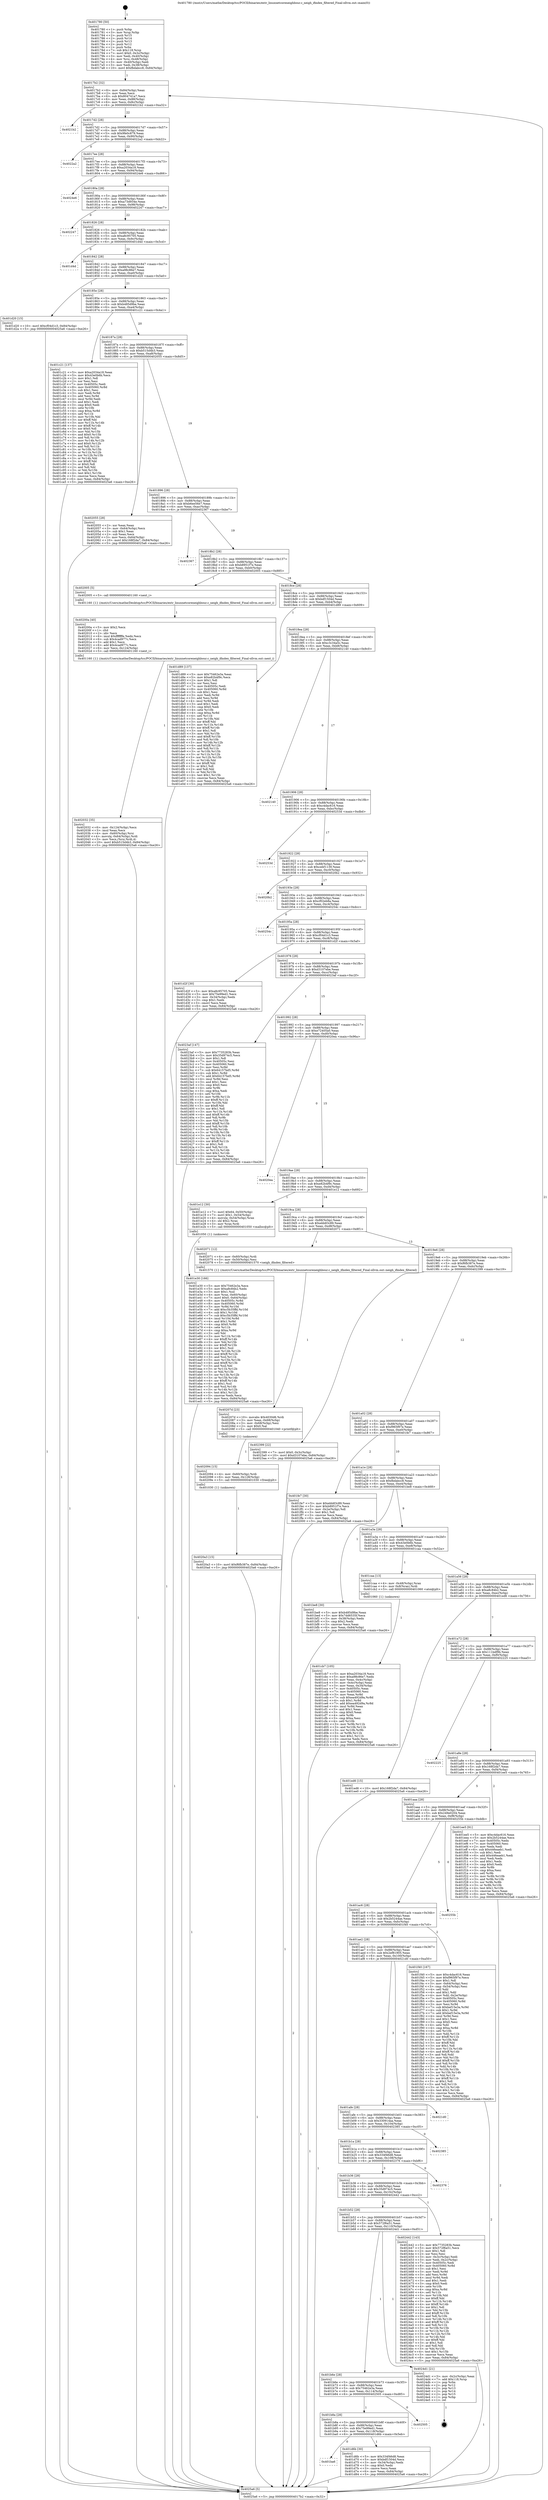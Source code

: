 digraph "0x401780" {
  label = "0x401780 (/mnt/c/Users/mathe/Desktop/tcc/POCII/binaries/extr_linuxnetcoreneighbour.c_neigh_ifindex_filtered_Final-ollvm.out::main(0))"
  labelloc = "t"
  node[shape=record]

  Entry [label="",width=0.3,height=0.3,shape=circle,fillcolor=black,style=filled]
  "0x4017b2" [label="{
     0x4017b2 [32]\l
     | [instrs]\l
     &nbsp;&nbsp;0x4017b2 \<+6\>: mov -0x84(%rbp),%eax\l
     &nbsp;&nbsp;0x4017b8 \<+2\>: mov %eax,%ecx\l
     &nbsp;&nbsp;0x4017ba \<+6\>: sub $0x804741a7,%ecx\l
     &nbsp;&nbsp;0x4017c0 \<+6\>: mov %eax,-0x88(%rbp)\l
     &nbsp;&nbsp;0x4017c6 \<+6\>: mov %ecx,-0x8c(%rbp)\l
     &nbsp;&nbsp;0x4017cc \<+6\>: je 00000000004021b2 \<main+0xa32\>\l
  }"]
  "0x4021b2" [label="{
     0x4021b2\l
  }", style=dashed]
  "0x4017d2" [label="{
     0x4017d2 [28]\l
     | [instrs]\l
     &nbsp;&nbsp;0x4017d2 \<+5\>: jmp 00000000004017d7 \<main+0x57\>\l
     &nbsp;&nbsp;0x4017d7 \<+6\>: mov -0x88(%rbp),%eax\l
     &nbsp;&nbsp;0x4017dd \<+5\>: sub $0x9fe0c879,%eax\l
     &nbsp;&nbsp;0x4017e2 \<+6\>: mov %eax,-0x90(%rbp)\l
     &nbsp;&nbsp;0x4017e8 \<+6\>: je 00000000004022a2 \<main+0xb22\>\l
  }"]
  Exit [label="",width=0.3,height=0.3,shape=circle,fillcolor=black,style=filled,peripheries=2]
  "0x4022a2" [label="{
     0x4022a2\l
  }", style=dashed]
  "0x4017ee" [label="{
     0x4017ee [28]\l
     | [instrs]\l
     &nbsp;&nbsp;0x4017ee \<+5\>: jmp 00000000004017f3 \<main+0x73\>\l
     &nbsp;&nbsp;0x4017f3 \<+6\>: mov -0x88(%rbp),%eax\l
     &nbsp;&nbsp;0x4017f9 \<+5\>: sub $0xa2034a18,%eax\l
     &nbsp;&nbsp;0x4017fe \<+6\>: mov %eax,-0x94(%rbp)\l
     &nbsp;&nbsp;0x401804 \<+6\>: je 00000000004024e6 \<main+0xd66\>\l
  }"]
  "0x4020a3" [label="{
     0x4020a3 [15]\l
     | [instrs]\l
     &nbsp;&nbsp;0x4020a3 \<+10\>: movl $0xf6fb387e,-0x84(%rbp)\l
     &nbsp;&nbsp;0x4020ad \<+5\>: jmp 00000000004025a6 \<main+0xe26\>\l
  }"]
  "0x4024e6" [label="{
     0x4024e6\l
  }", style=dashed]
  "0x40180a" [label="{
     0x40180a [28]\l
     | [instrs]\l
     &nbsp;&nbsp;0x40180a \<+5\>: jmp 000000000040180f \<main+0x8f\>\l
     &nbsp;&nbsp;0x40180f \<+6\>: mov -0x88(%rbp),%eax\l
     &nbsp;&nbsp;0x401815 \<+5\>: sub $0xa73d934e,%eax\l
     &nbsp;&nbsp;0x40181a \<+6\>: mov %eax,-0x98(%rbp)\l
     &nbsp;&nbsp;0x401820 \<+6\>: je 0000000000402247 \<main+0xac7\>\l
  }"]
  "0x402094" [label="{
     0x402094 [15]\l
     | [instrs]\l
     &nbsp;&nbsp;0x402094 \<+4\>: mov -0x60(%rbp),%rdi\l
     &nbsp;&nbsp;0x402098 \<+6\>: mov %eax,-0x128(%rbp)\l
     &nbsp;&nbsp;0x40209e \<+5\>: call 0000000000401030 \<free@plt\>\l
     | [calls]\l
     &nbsp;&nbsp;0x401030 \{1\} (unknown)\l
  }"]
  "0x402247" [label="{
     0x402247\l
  }", style=dashed]
  "0x401826" [label="{
     0x401826 [28]\l
     | [instrs]\l
     &nbsp;&nbsp;0x401826 \<+5\>: jmp 000000000040182b \<main+0xab\>\l
     &nbsp;&nbsp;0x40182b \<+6\>: mov -0x88(%rbp),%eax\l
     &nbsp;&nbsp;0x401831 \<+5\>: sub $0xa8c95705,%eax\l
     &nbsp;&nbsp;0x401836 \<+6\>: mov %eax,-0x9c(%rbp)\l
     &nbsp;&nbsp;0x40183c \<+6\>: je 0000000000401d4d \<main+0x5cd\>\l
  }"]
  "0x40207d" [label="{
     0x40207d [23]\l
     | [instrs]\l
     &nbsp;&nbsp;0x40207d \<+10\>: movabs $0x4030d6,%rdi\l
     &nbsp;&nbsp;0x402087 \<+3\>: mov %eax,-0x68(%rbp)\l
     &nbsp;&nbsp;0x40208a \<+3\>: mov -0x68(%rbp),%esi\l
     &nbsp;&nbsp;0x40208d \<+2\>: mov $0x0,%al\l
     &nbsp;&nbsp;0x40208f \<+5\>: call 0000000000401040 \<printf@plt\>\l
     | [calls]\l
     &nbsp;&nbsp;0x401040 \{1\} (unknown)\l
  }"]
  "0x401d4d" [label="{
     0x401d4d\l
  }", style=dashed]
  "0x401842" [label="{
     0x401842 [28]\l
     | [instrs]\l
     &nbsp;&nbsp;0x401842 \<+5\>: jmp 0000000000401847 \<main+0xc7\>\l
     &nbsp;&nbsp;0x401847 \<+6\>: mov -0x88(%rbp),%eax\l
     &nbsp;&nbsp;0x40184d \<+5\>: sub $0xa98c86e7,%eax\l
     &nbsp;&nbsp;0x401852 \<+6\>: mov %eax,-0xa0(%rbp)\l
     &nbsp;&nbsp;0x401858 \<+6\>: je 0000000000401d20 \<main+0x5a0\>\l
  }"]
  "0x402032" [label="{
     0x402032 [35]\l
     | [instrs]\l
     &nbsp;&nbsp;0x402032 \<+6\>: mov -0x124(%rbp),%ecx\l
     &nbsp;&nbsp;0x402038 \<+3\>: imul %eax,%ecx\l
     &nbsp;&nbsp;0x40203b \<+4\>: mov -0x60(%rbp),%rsi\l
     &nbsp;&nbsp;0x40203f \<+4\>: movslq -0x64(%rbp),%rdi\l
     &nbsp;&nbsp;0x402043 \<+3\>: mov %ecx,(%rsi,%rdi,4)\l
     &nbsp;&nbsp;0x402046 \<+10\>: movl $0xb515d4b3,-0x84(%rbp)\l
     &nbsp;&nbsp;0x402050 \<+5\>: jmp 00000000004025a6 \<main+0xe26\>\l
  }"]
  "0x401d20" [label="{
     0x401d20 [15]\l
     | [instrs]\l
     &nbsp;&nbsp;0x401d20 \<+10\>: movl $0xcf04d1c3,-0x84(%rbp)\l
     &nbsp;&nbsp;0x401d2a \<+5\>: jmp 00000000004025a6 \<main+0xe26\>\l
  }"]
  "0x40185e" [label="{
     0x40185e [28]\l
     | [instrs]\l
     &nbsp;&nbsp;0x40185e \<+5\>: jmp 0000000000401863 \<main+0xe3\>\l
     &nbsp;&nbsp;0x401863 \<+6\>: mov -0x88(%rbp),%eax\l
     &nbsp;&nbsp;0x401869 \<+5\>: sub $0xb485d9be,%eax\l
     &nbsp;&nbsp;0x40186e \<+6\>: mov %eax,-0xa4(%rbp)\l
     &nbsp;&nbsp;0x401874 \<+6\>: je 0000000000401c21 \<main+0x4a1\>\l
  }"]
  "0x40200a" [label="{
     0x40200a [40]\l
     | [instrs]\l
     &nbsp;&nbsp;0x40200a \<+5\>: mov $0x2,%ecx\l
     &nbsp;&nbsp;0x40200f \<+1\>: cltd\l
     &nbsp;&nbsp;0x402010 \<+2\>: idiv %ecx\l
     &nbsp;&nbsp;0x402012 \<+6\>: imul $0xfffffffe,%edx,%ecx\l
     &nbsp;&nbsp;0x402018 \<+6\>: sub $0x4cad977c,%ecx\l
     &nbsp;&nbsp;0x40201e \<+3\>: add $0x1,%ecx\l
     &nbsp;&nbsp;0x402021 \<+6\>: add $0x4cad977c,%ecx\l
     &nbsp;&nbsp;0x402027 \<+6\>: mov %ecx,-0x124(%rbp)\l
     &nbsp;&nbsp;0x40202d \<+5\>: call 0000000000401160 \<next_i\>\l
     | [calls]\l
     &nbsp;&nbsp;0x401160 \{1\} (/mnt/c/Users/mathe/Desktop/tcc/POCII/binaries/extr_linuxnetcoreneighbour.c_neigh_ifindex_filtered_Final-ollvm.out::next_i)\l
  }"]
  "0x401c21" [label="{
     0x401c21 [137]\l
     | [instrs]\l
     &nbsp;&nbsp;0x401c21 \<+5\>: mov $0xa2034a18,%eax\l
     &nbsp;&nbsp;0x401c26 \<+5\>: mov $0x43e0b6b,%ecx\l
     &nbsp;&nbsp;0x401c2b \<+2\>: mov $0x1,%dl\l
     &nbsp;&nbsp;0x401c2d \<+2\>: xor %esi,%esi\l
     &nbsp;&nbsp;0x401c2f \<+7\>: mov 0x40505c,%edi\l
     &nbsp;&nbsp;0x401c36 \<+8\>: mov 0x405060,%r8d\l
     &nbsp;&nbsp;0x401c3e \<+3\>: sub $0x1,%esi\l
     &nbsp;&nbsp;0x401c41 \<+3\>: mov %edi,%r9d\l
     &nbsp;&nbsp;0x401c44 \<+3\>: add %esi,%r9d\l
     &nbsp;&nbsp;0x401c47 \<+4\>: imul %r9d,%edi\l
     &nbsp;&nbsp;0x401c4b \<+3\>: and $0x1,%edi\l
     &nbsp;&nbsp;0x401c4e \<+3\>: cmp $0x0,%edi\l
     &nbsp;&nbsp;0x401c51 \<+4\>: sete %r10b\l
     &nbsp;&nbsp;0x401c55 \<+4\>: cmp $0xa,%r8d\l
     &nbsp;&nbsp;0x401c59 \<+4\>: setl %r11b\l
     &nbsp;&nbsp;0x401c5d \<+3\>: mov %r10b,%bl\l
     &nbsp;&nbsp;0x401c60 \<+3\>: xor $0xff,%bl\l
     &nbsp;&nbsp;0x401c63 \<+3\>: mov %r11b,%r14b\l
     &nbsp;&nbsp;0x401c66 \<+4\>: xor $0xff,%r14b\l
     &nbsp;&nbsp;0x401c6a \<+3\>: xor $0x0,%dl\l
     &nbsp;&nbsp;0x401c6d \<+3\>: mov %bl,%r15b\l
     &nbsp;&nbsp;0x401c70 \<+4\>: and $0x0,%r15b\l
     &nbsp;&nbsp;0x401c74 \<+3\>: and %dl,%r10b\l
     &nbsp;&nbsp;0x401c77 \<+3\>: mov %r14b,%r12b\l
     &nbsp;&nbsp;0x401c7a \<+4\>: and $0x0,%r12b\l
     &nbsp;&nbsp;0x401c7e \<+3\>: and %dl,%r11b\l
     &nbsp;&nbsp;0x401c81 \<+3\>: or %r10b,%r15b\l
     &nbsp;&nbsp;0x401c84 \<+3\>: or %r11b,%r12b\l
     &nbsp;&nbsp;0x401c87 \<+3\>: xor %r12b,%r15b\l
     &nbsp;&nbsp;0x401c8a \<+3\>: or %r14b,%bl\l
     &nbsp;&nbsp;0x401c8d \<+3\>: xor $0xff,%bl\l
     &nbsp;&nbsp;0x401c90 \<+3\>: or $0x0,%dl\l
     &nbsp;&nbsp;0x401c93 \<+2\>: and %dl,%bl\l
     &nbsp;&nbsp;0x401c95 \<+3\>: or %bl,%r15b\l
     &nbsp;&nbsp;0x401c98 \<+4\>: test $0x1,%r15b\l
     &nbsp;&nbsp;0x401c9c \<+3\>: cmovne %ecx,%eax\l
     &nbsp;&nbsp;0x401c9f \<+6\>: mov %eax,-0x84(%rbp)\l
     &nbsp;&nbsp;0x401ca5 \<+5\>: jmp 00000000004025a6 \<main+0xe26\>\l
  }"]
  "0x40187a" [label="{
     0x40187a [28]\l
     | [instrs]\l
     &nbsp;&nbsp;0x40187a \<+5\>: jmp 000000000040187f \<main+0xff\>\l
     &nbsp;&nbsp;0x40187f \<+6\>: mov -0x88(%rbp),%eax\l
     &nbsp;&nbsp;0x401885 \<+5\>: sub $0xb515d4b3,%eax\l
     &nbsp;&nbsp;0x40188a \<+6\>: mov %eax,-0xa8(%rbp)\l
     &nbsp;&nbsp;0x401890 \<+6\>: je 0000000000402055 \<main+0x8d5\>\l
  }"]
  "0x401e30" [label="{
     0x401e30 [166]\l
     | [instrs]\l
     &nbsp;&nbsp;0x401e30 \<+5\>: mov $0x75462e3a,%ecx\l
     &nbsp;&nbsp;0x401e35 \<+5\>: mov $0xa8c84b2,%edx\l
     &nbsp;&nbsp;0x401e3a \<+3\>: mov $0x1,%sil\l
     &nbsp;&nbsp;0x401e3d \<+4\>: mov %rax,-0x60(%rbp)\l
     &nbsp;&nbsp;0x401e41 \<+7\>: movl $0x0,-0x64(%rbp)\l
     &nbsp;&nbsp;0x401e48 \<+8\>: mov 0x40505c,%r8d\l
     &nbsp;&nbsp;0x401e50 \<+8\>: mov 0x405060,%r9d\l
     &nbsp;&nbsp;0x401e58 \<+3\>: mov %r8d,%r10d\l
     &nbsp;&nbsp;0x401e5b \<+7\>: add $0xc5b35ffd,%r10d\l
     &nbsp;&nbsp;0x401e62 \<+4\>: sub $0x1,%r10d\l
     &nbsp;&nbsp;0x401e66 \<+7\>: sub $0xc5b35ffd,%r10d\l
     &nbsp;&nbsp;0x401e6d \<+4\>: imul %r10d,%r8d\l
     &nbsp;&nbsp;0x401e71 \<+4\>: and $0x1,%r8d\l
     &nbsp;&nbsp;0x401e75 \<+4\>: cmp $0x0,%r8d\l
     &nbsp;&nbsp;0x401e79 \<+4\>: sete %r11b\l
     &nbsp;&nbsp;0x401e7d \<+4\>: cmp $0xa,%r9d\l
     &nbsp;&nbsp;0x401e81 \<+3\>: setl %bl\l
     &nbsp;&nbsp;0x401e84 \<+3\>: mov %r11b,%r14b\l
     &nbsp;&nbsp;0x401e87 \<+4\>: xor $0xff,%r14b\l
     &nbsp;&nbsp;0x401e8b \<+3\>: mov %bl,%r15b\l
     &nbsp;&nbsp;0x401e8e \<+4\>: xor $0xff,%r15b\l
     &nbsp;&nbsp;0x401e92 \<+4\>: xor $0x1,%sil\l
     &nbsp;&nbsp;0x401e96 \<+3\>: mov %r14b,%r12b\l
     &nbsp;&nbsp;0x401e99 \<+4\>: and $0xff,%r12b\l
     &nbsp;&nbsp;0x401e9d \<+3\>: and %sil,%r11b\l
     &nbsp;&nbsp;0x401ea0 \<+3\>: mov %r15b,%r13b\l
     &nbsp;&nbsp;0x401ea3 \<+4\>: and $0xff,%r13b\l
     &nbsp;&nbsp;0x401ea7 \<+3\>: and %sil,%bl\l
     &nbsp;&nbsp;0x401eaa \<+3\>: or %r11b,%r12b\l
     &nbsp;&nbsp;0x401ead \<+3\>: or %bl,%r13b\l
     &nbsp;&nbsp;0x401eb0 \<+3\>: xor %r13b,%r12b\l
     &nbsp;&nbsp;0x401eb3 \<+3\>: or %r15b,%r14b\l
     &nbsp;&nbsp;0x401eb6 \<+4\>: xor $0xff,%r14b\l
     &nbsp;&nbsp;0x401eba \<+4\>: or $0x1,%sil\l
     &nbsp;&nbsp;0x401ebe \<+3\>: and %sil,%r14b\l
     &nbsp;&nbsp;0x401ec1 \<+3\>: or %r14b,%r12b\l
     &nbsp;&nbsp;0x401ec4 \<+4\>: test $0x1,%r12b\l
     &nbsp;&nbsp;0x401ec8 \<+3\>: cmovne %edx,%ecx\l
     &nbsp;&nbsp;0x401ecb \<+6\>: mov %ecx,-0x84(%rbp)\l
     &nbsp;&nbsp;0x401ed1 \<+5\>: jmp 00000000004025a6 \<main+0xe26\>\l
  }"]
  "0x402055" [label="{
     0x402055 [28]\l
     | [instrs]\l
     &nbsp;&nbsp;0x402055 \<+2\>: xor %eax,%eax\l
     &nbsp;&nbsp;0x402057 \<+3\>: mov -0x64(%rbp),%ecx\l
     &nbsp;&nbsp;0x40205a \<+3\>: sub $0x1,%eax\l
     &nbsp;&nbsp;0x40205d \<+2\>: sub %eax,%ecx\l
     &nbsp;&nbsp;0x40205f \<+3\>: mov %ecx,-0x64(%rbp)\l
     &nbsp;&nbsp;0x402062 \<+10\>: movl $0x168f2da7,-0x84(%rbp)\l
     &nbsp;&nbsp;0x40206c \<+5\>: jmp 00000000004025a6 \<main+0xe26\>\l
  }"]
  "0x401896" [label="{
     0x401896 [28]\l
     | [instrs]\l
     &nbsp;&nbsp;0x401896 \<+5\>: jmp 000000000040189b \<main+0x11b\>\l
     &nbsp;&nbsp;0x40189b \<+6\>: mov -0x88(%rbp),%eax\l
     &nbsp;&nbsp;0x4018a1 \<+5\>: sub $0xb6ee56e7,%eax\l
     &nbsp;&nbsp;0x4018a6 \<+6\>: mov %eax,-0xac(%rbp)\l
     &nbsp;&nbsp;0x4018ac \<+6\>: je 0000000000402367 \<main+0xbe7\>\l
  }"]
  "0x401ba6" [label="{
     0x401ba6\l
  }", style=dashed]
  "0x402367" [label="{
     0x402367\l
  }", style=dashed]
  "0x4018b2" [label="{
     0x4018b2 [28]\l
     | [instrs]\l
     &nbsp;&nbsp;0x4018b2 \<+5\>: jmp 00000000004018b7 \<main+0x137\>\l
     &nbsp;&nbsp;0x4018b7 \<+6\>: mov -0x88(%rbp),%eax\l
     &nbsp;&nbsp;0x4018bd \<+5\>: sub $0xb8951f7e,%eax\l
     &nbsp;&nbsp;0x4018c2 \<+6\>: mov %eax,-0xb0(%rbp)\l
     &nbsp;&nbsp;0x4018c8 \<+6\>: je 0000000000402005 \<main+0x885\>\l
  }"]
  "0x401d6b" [label="{
     0x401d6b [30]\l
     | [instrs]\l
     &nbsp;&nbsp;0x401d6b \<+5\>: mov $0x334f46d8,%eax\l
     &nbsp;&nbsp;0x401d70 \<+5\>: mov $0xbdf1504d,%ecx\l
     &nbsp;&nbsp;0x401d75 \<+3\>: mov -0x34(%rbp),%edx\l
     &nbsp;&nbsp;0x401d78 \<+3\>: cmp $0x0,%edx\l
     &nbsp;&nbsp;0x401d7b \<+3\>: cmove %ecx,%eax\l
     &nbsp;&nbsp;0x401d7e \<+6\>: mov %eax,-0x84(%rbp)\l
     &nbsp;&nbsp;0x401d84 \<+5\>: jmp 00000000004025a6 \<main+0xe26\>\l
  }"]
  "0x402005" [label="{
     0x402005 [5]\l
     | [instrs]\l
     &nbsp;&nbsp;0x402005 \<+5\>: call 0000000000401160 \<next_i\>\l
     | [calls]\l
     &nbsp;&nbsp;0x401160 \{1\} (/mnt/c/Users/mathe/Desktop/tcc/POCII/binaries/extr_linuxnetcoreneighbour.c_neigh_ifindex_filtered_Final-ollvm.out::next_i)\l
  }"]
  "0x4018ce" [label="{
     0x4018ce [28]\l
     | [instrs]\l
     &nbsp;&nbsp;0x4018ce \<+5\>: jmp 00000000004018d3 \<main+0x153\>\l
     &nbsp;&nbsp;0x4018d3 \<+6\>: mov -0x88(%rbp),%eax\l
     &nbsp;&nbsp;0x4018d9 \<+5\>: sub $0xbdf1504d,%eax\l
     &nbsp;&nbsp;0x4018de \<+6\>: mov %eax,-0xb4(%rbp)\l
     &nbsp;&nbsp;0x4018e4 \<+6\>: je 0000000000401d89 \<main+0x609\>\l
  }"]
  "0x401b8a" [label="{
     0x401b8a [28]\l
     | [instrs]\l
     &nbsp;&nbsp;0x401b8a \<+5\>: jmp 0000000000401b8f \<main+0x40f\>\l
     &nbsp;&nbsp;0x401b8f \<+6\>: mov -0x88(%rbp),%eax\l
     &nbsp;&nbsp;0x401b95 \<+5\>: sub $0x75e99ed1,%eax\l
     &nbsp;&nbsp;0x401b9a \<+6\>: mov %eax,-0x118(%rbp)\l
     &nbsp;&nbsp;0x401ba0 \<+6\>: je 0000000000401d6b \<main+0x5eb\>\l
  }"]
  "0x401d89" [label="{
     0x401d89 [137]\l
     | [instrs]\l
     &nbsp;&nbsp;0x401d89 \<+5\>: mov $0x75462e3a,%eax\l
     &nbsp;&nbsp;0x401d8e \<+5\>: mov $0xe82b4f9c,%ecx\l
     &nbsp;&nbsp;0x401d93 \<+2\>: mov $0x1,%dl\l
     &nbsp;&nbsp;0x401d95 \<+2\>: xor %esi,%esi\l
     &nbsp;&nbsp;0x401d97 \<+7\>: mov 0x40505c,%edi\l
     &nbsp;&nbsp;0x401d9e \<+8\>: mov 0x405060,%r8d\l
     &nbsp;&nbsp;0x401da6 \<+3\>: sub $0x1,%esi\l
     &nbsp;&nbsp;0x401da9 \<+3\>: mov %edi,%r9d\l
     &nbsp;&nbsp;0x401dac \<+3\>: add %esi,%r9d\l
     &nbsp;&nbsp;0x401daf \<+4\>: imul %r9d,%edi\l
     &nbsp;&nbsp;0x401db3 \<+3\>: and $0x1,%edi\l
     &nbsp;&nbsp;0x401db6 \<+3\>: cmp $0x0,%edi\l
     &nbsp;&nbsp;0x401db9 \<+4\>: sete %r10b\l
     &nbsp;&nbsp;0x401dbd \<+4\>: cmp $0xa,%r8d\l
     &nbsp;&nbsp;0x401dc1 \<+4\>: setl %r11b\l
     &nbsp;&nbsp;0x401dc5 \<+3\>: mov %r10b,%bl\l
     &nbsp;&nbsp;0x401dc8 \<+3\>: xor $0xff,%bl\l
     &nbsp;&nbsp;0x401dcb \<+3\>: mov %r11b,%r14b\l
     &nbsp;&nbsp;0x401dce \<+4\>: xor $0xff,%r14b\l
     &nbsp;&nbsp;0x401dd2 \<+3\>: xor $0x1,%dl\l
     &nbsp;&nbsp;0x401dd5 \<+3\>: mov %bl,%r15b\l
     &nbsp;&nbsp;0x401dd8 \<+4\>: and $0xff,%r15b\l
     &nbsp;&nbsp;0x401ddc \<+3\>: and %dl,%r10b\l
     &nbsp;&nbsp;0x401ddf \<+3\>: mov %r14b,%r12b\l
     &nbsp;&nbsp;0x401de2 \<+4\>: and $0xff,%r12b\l
     &nbsp;&nbsp;0x401de6 \<+3\>: and %dl,%r11b\l
     &nbsp;&nbsp;0x401de9 \<+3\>: or %r10b,%r15b\l
     &nbsp;&nbsp;0x401dec \<+3\>: or %r11b,%r12b\l
     &nbsp;&nbsp;0x401def \<+3\>: xor %r12b,%r15b\l
     &nbsp;&nbsp;0x401df2 \<+3\>: or %r14b,%bl\l
     &nbsp;&nbsp;0x401df5 \<+3\>: xor $0xff,%bl\l
     &nbsp;&nbsp;0x401df8 \<+3\>: or $0x1,%dl\l
     &nbsp;&nbsp;0x401dfb \<+2\>: and %dl,%bl\l
     &nbsp;&nbsp;0x401dfd \<+3\>: or %bl,%r15b\l
     &nbsp;&nbsp;0x401e00 \<+4\>: test $0x1,%r15b\l
     &nbsp;&nbsp;0x401e04 \<+3\>: cmovne %ecx,%eax\l
     &nbsp;&nbsp;0x401e07 \<+6\>: mov %eax,-0x84(%rbp)\l
     &nbsp;&nbsp;0x401e0d \<+5\>: jmp 00000000004025a6 \<main+0xe26\>\l
  }"]
  "0x4018ea" [label="{
     0x4018ea [28]\l
     | [instrs]\l
     &nbsp;&nbsp;0x4018ea \<+5\>: jmp 00000000004018ef \<main+0x16f\>\l
     &nbsp;&nbsp;0x4018ef \<+6\>: mov -0x88(%rbp),%eax\l
     &nbsp;&nbsp;0x4018f5 \<+5\>: sub $0xc3c34a5c,%eax\l
     &nbsp;&nbsp;0x4018fa \<+6\>: mov %eax,-0xb8(%rbp)\l
     &nbsp;&nbsp;0x401900 \<+6\>: je 0000000000402140 \<main+0x9c0\>\l
  }"]
  "0x402505" [label="{
     0x402505\l
  }", style=dashed]
  "0x402140" [label="{
     0x402140\l
  }", style=dashed]
  "0x401906" [label="{
     0x401906 [28]\l
     | [instrs]\l
     &nbsp;&nbsp;0x401906 \<+5\>: jmp 000000000040190b \<main+0x18b\>\l
     &nbsp;&nbsp;0x40190b \<+6\>: mov -0x88(%rbp),%eax\l
     &nbsp;&nbsp;0x401911 \<+5\>: sub $0xc4dac616,%eax\l
     &nbsp;&nbsp;0x401916 \<+6\>: mov %eax,-0xbc(%rbp)\l
     &nbsp;&nbsp;0x40191c \<+6\>: je 000000000040253d \<main+0xdbd\>\l
  }"]
  "0x401b6e" [label="{
     0x401b6e [28]\l
     | [instrs]\l
     &nbsp;&nbsp;0x401b6e \<+5\>: jmp 0000000000401b73 \<main+0x3f3\>\l
     &nbsp;&nbsp;0x401b73 \<+6\>: mov -0x88(%rbp),%eax\l
     &nbsp;&nbsp;0x401b79 \<+5\>: sub $0x75462e3a,%eax\l
     &nbsp;&nbsp;0x401b7e \<+6\>: mov %eax,-0x114(%rbp)\l
     &nbsp;&nbsp;0x401b84 \<+6\>: je 0000000000402505 \<main+0xd85\>\l
  }"]
  "0x40253d" [label="{
     0x40253d\l
  }", style=dashed]
  "0x401922" [label="{
     0x401922 [28]\l
     | [instrs]\l
     &nbsp;&nbsp;0x401922 \<+5\>: jmp 0000000000401927 \<main+0x1a7\>\l
     &nbsp;&nbsp;0x401927 \<+6\>: mov -0x88(%rbp),%eax\l
     &nbsp;&nbsp;0x40192d \<+5\>: sub $0xcebf1139,%eax\l
     &nbsp;&nbsp;0x401932 \<+6\>: mov %eax,-0xc0(%rbp)\l
     &nbsp;&nbsp;0x401938 \<+6\>: je 00000000004020b2 \<main+0x932\>\l
  }"]
  "0x4024d1" [label="{
     0x4024d1 [21]\l
     | [instrs]\l
     &nbsp;&nbsp;0x4024d1 \<+3\>: mov -0x2c(%rbp),%eax\l
     &nbsp;&nbsp;0x4024d4 \<+7\>: add $0x118,%rsp\l
     &nbsp;&nbsp;0x4024db \<+1\>: pop %rbx\l
     &nbsp;&nbsp;0x4024dc \<+2\>: pop %r12\l
     &nbsp;&nbsp;0x4024de \<+2\>: pop %r13\l
     &nbsp;&nbsp;0x4024e0 \<+2\>: pop %r14\l
     &nbsp;&nbsp;0x4024e2 \<+2\>: pop %r15\l
     &nbsp;&nbsp;0x4024e4 \<+1\>: pop %rbp\l
     &nbsp;&nbsp;0x4024e5 \<+1\>: ret\l
  }"]
  "0x4020b2" [label="{
     0x4020b2\l
  }", style=dashed]
  "0x40193e" [label="{
     0x40193e [28]\l
     | [instrs]\l
     &nbsp;&nbsp;0x40193e \<+5\>: jmp 0000000000401943 \<main+0x1c3\>\l
     &nbsp;&nbsp;0x401943 \<+6\>: mov -0x88(%rbp),%eax\l
     &nbsp;&nbsp;0x401949 \<+5\>: sub $0xcf02eb8a,%eax\l
     &nbsp;&nbsp;0x40194e \<+6\>: mov %eax,-0xc4(%rbp)\l
     &nbsp;&nbsp;0x401954 \<+6\>: je 000000000040254c \<main+0xdcc\>\l
  }"]
  "0x401b52" [label="{
     0x401b52 [28]\l
     | [instrs]\l
     &nbsp;&nbsp;0x401b52 \<+5\>: jmp 0000000000401b57 \<main+0x3d7\>\l
     &nbsp;&nbsp;0x401b57 \<+6\>: mov -0x88(%rbp),%eax\l
     &nbsp;&nbsp;0x401b5d \<+5\>: sub $0x572f6a51,%eax\l
     &nbsp;&nbsp;0x401b62 \<+6\>: mov %eax,-0x110(%rbp)\l
     &nbsp;&nbsp;0x401b68 \<+6\>: je 00000000004024d1 \<main+0xd51\>\l
  }"]
  "0x40254c" [label="{
     0x40254c\l
  }", style=dashed]
  "0x40195a" [label="{
     0x40195a [28]\l
     | [instrs]\l
     &nbsp;&nbsp;0x40195a \<+5\>: jmp 000000000040195f \<main+0x1df\>\l
     &nbsp;&nbsp;0x40195f \<+6\>: mov -0x88(%rbp),%eax\l
     &nbsp;&nbsp;0x401965 \<+5\>: sub $0xcf04d1c3,%eax\l
     &nbsp;&nbsp;0x40196a \<+6\>: mov %eax,-0xc8(%rbp)\l
     &nbsp;&nbsp;0x401970 \<+6\>: je 0000000000401d2f \<main+0x5af\>\l
  }"]
  "0x402442" [label="{
     0x402442 [143]\l
     | [instrs]\l
     &nbsp;&nbsp;0x402442 \<+5\>: mov $0x7735283b,%eax\l
     &nbsp;&nbsp;0x402447 \<+5\>: mov $0x572f6a51,%ecx\l
     &nbsp;&nbsp;0x40244c \<+2\>: mov $0x1,%dl\l
     &nbsp;&nbsp;0x40244e \<+2\>: xor %esi,%esi\l
     &nbsp;&nbsp;0x402450 \<+3\>: mov -0x3c(%rbp),%edi\l
     &nbsp;&nbsp;0x402453 \<+3\>: mov %edi,-0x2c(%rbp)\l
     &nbsp;&nbsp;0x402456 \<+7\>: mov 0x40505c,%edi\l
     &nbsp;&nbsp;0x40245d \<+8\>: mov 0x405060,%r8d\l
     &nbsp;&nbsp;0x402465 \<+3\>: sub $0x1,%esi\l
     &nbsp;&nbsp;0x402468 \<+3\>: mov %edi,%r9d\l
     &nbsp;&nbsp;0x40246b \<+3\>: add %esi,%r9d\l
     &nbsp;&nbsp;0x40246e \<+4\>: imul %r9d,%edi\l
     &nbsp;&nbsp;0x402472 \<+3\>: and $0x1,%edi\l
     &nbsp;&nbsp;0x402475 \<+3\>: cmp $0x0,%edi\l
     &nbsp;&nbsp;0x402478 \<+4\>: sete %r10b\l
     &nbsp;&nbsp;0x40247c \<+4\>: cmp $0xa,%r8d\l
     &nbsp;&nbsp;0x402480 \<+4\>: setl %r11b\l
     &nbsp;&nbsp;0x402484 \<+3\>: mov %r10b,%bl\l
     &nbsp;&nbsp;0x402487 \<+3\>: xor $0xff,%bl\l
     &nbsp;&nbsp;0x40248a \<+3\>: mov %r11b,%r14b\l
     &nbsp;&nbsp;0x40248d \<+4\>: xor $0xff,%r14b\l
     &nbsp;&nbsp;0x402491 \<+3\>: xor $0x1,%dl\l
     &nbsp;&nbsp;0x402494 \<+3\>: mov %bl,%r15b\l
     &nbsp;&nbsp;0x402497 \<+4\>: and $0xff,%r15b\l
     &nbsp;&nbsp;0x40249b \<+3\>: and %dl,%r10b\l
     &nbsp;&nbsp;0x40249e \<+3\>: mov %r14b,%r12b\l
     &nbsp;&nbsp;0x4024a1 \<+4\>: and $0xff,%r12b\l
     &nbsp;&nbsp;0x4024a5 \<+3\>: and %dl,%r11b\l
     &nbsp;&nbsp;0x4024a8 \<+3\>: or %r10b,%r15b\l
     &nbsp;&nbsp;0x4024ab \<+3\>: or %r11b,%r12b\l
     &nbsp;&nbsp;0x4024ae \<+3\>: xor %r12b,%r15b\l
     &nbsp;&nbsp;0x4024b1 \<+3\>: or %r14b,%bl\l
     &nbsp;&nbsp;0x4024b4 \<+3\>: xor $0xff,%bl\l
     &nbsp;&nbsp;0x4024b7 \<+3\>: or $0x1,%dl\l
     &nbsp;&nbsp;0x4024ba \<+2\>: and %dl,%bl\l
     &nbsp;&nbsp;0x4024bc \<+3\>: or %bl,%r15b\l
     &nbsp;&nbsp;0x4024bf \<+4\>: test $0x1,%r15b\l
     &nbsp;&nbsp;0x4024c3 \<+3\>: cmovne %ecx,%eax\l
     &nbsp;&nbsp;0x4024c6 \<+6\>: mov %eax,-0x84(%rbp)\l
     &nbsp;&nbsp;0x4024cc \<+5\>: jmp 00000000004025a6 \<main+0xe26\>\l
  }"]
  "0x401d2f" [label="{
     0x401d2f [30]\l
     | [instrs]\l
     &nbsp;&nbsp;0x401d2f \<+5\>: mov $0xa8c95705,%eax\l
     &nbsp;&nbsp;0x401d34 \<+5\>: mov $0x75e99ed1,%ecx\l
     &nbsp;&nbsp;0x401d39 \<+3\>: mov -0x34(%rbp),%edx\l
     &nbsp;&nbsp;0x401d3c \<+3\>: cmp $0x1,%edx\l
     &nbsp;&nbsp;0x401d3f \<+3\>: cmovl %ecx,%eax\l
     &nbsp;&nbsp;0x401d42 \<+6\>: mov %eax,-0x84(%rbp)\l
     &nbsp;&nbsp;0x401d48 \<+5\>: jmp 00000000004025a6 \<main+0xe26\>\l
  }"]
  "0x401976" [label="{
     0x401976 [28]\l
     | [instrs]\l
     &nbsp;&nbsp;0x401976 \<+5\>: jmp 000000000040197b \<main+0x1fb\>\l
     &nbsp;&nbsp;0x40197b \<+6\>: mov -0x88(%rbp),%eax\l
     &nbsp;&nbsp;0x401981 \<+5\>: sub $0xd3107ebe,%eax\l
     &nbsp;&nbsp;0x401986 \<+6\>: mov %eax,-0xcc(%rbp)\l
     &nbsp;&nbsp;0x40198c \<+6\>: je 00000000004023af \<main+0xc2f\>\l
  }"]
  "0x401b36" [label="{
     0x401b36 [28]\l
     | [instrs]\l
     &nbsp;&nbsp;0x401b36 \<+5\>: jmp 0000000000401b3b \<main+0x3bb\>\l
     &nbsp;&nbsp;0x401b3b \<+6\>: mov -0x88(%rbp),%eax\l
     &nbsp;&nbsp;0x401b41 \<+5\>: sub $0x35d974c5,%eax\l
     &nbsp;&nbsp;0x401b46 \<+6\>: mov %eax,-0x10c(%rbp)\l
     &nbsp;&nbsp;0x401b4c \<+6\>: je 0000000000402442 \<main+0xcc2\>\l
  }"]
  "0x4023af" [label="{
     0x4023af [147]\l
     | [instrs]\l
     &nbsp;&nbsp;0x4023af \<+5\>: mov $0x7735283b,%eax\l
     &nbsp;&nbsp;0x4023b4 \<+5\>: mov $0x35d974c5,%ecx\l
     &nbsp;&nbsp;0x4023b9 \<+2\>: mov $0x1,%dl\l
     &nbsp;&nbsp;0x4023bb \<+7\>: mov 0x40505c,%esi\l
     &nbsp;&nbsp;0x4023c2 \<+7\>: mov 0x405060,%edi\l
     &nbsp;&nbsp;0x4023c9 \<+3\>: mov %esi,%r8d\l
     &nbsp;&nbsp;0x4023cc \<+7\>: sub $0x64157bd5,%r8d\l
     &nbsp;&nbsp;0x4023d3 \<+4\>: sub $0x1,%r8d\l
     &nbsp;&nbsp;0x4023d7 \<+7\>: add $0x64157bd5,%r8d\l
     &nbsp;&nbsp;0x4023de \<+4\>: imul %r8d,%esi\l
     &nbsp;&nbsp;0x4023e2 \<+3\>: and $0x1,%esi\l
     &nbsp;&nbsp;0x4023e5 \<+3\>: cmp $0x0,%esi\l
     &nbsp;&nbsp;0x4023e8 \<+4\>: sete %r9b\l
     &nbsp;&nbsp;0x4023ec \<+3\>: cmp $0xa,%edi\l
     &nbsp;&nbsp;0x4023ef \<+4\>: setl %r10b\l
     &nbsp;&nbsp;0x4023f3 \<+3\>: mov %r9b,%r11b\l
     &nbsp;&nbsp;0x4023f6 \<+4\>: xor $0xff,%r11b\l
     &nbsp;&nbsp;0x4023fa \<+3\>: mov %r10b,%bl\l
     &nbsp;&nbsp;0x4023fd \<+3\>: xor $0xff,%bl\l
     &nbsp;&nbsp;0x402400 \<+3\>: xor $0x1,%dl\l
     &nbsp;&nbsp;0x402403 \<+3\>: mov %r11b,%r14b\l
     &nbsp;&nbsp;0x402406 \<+4\>: and $0xff,%r14b\l
     &nbsp;&nbsp;0x40240a \<+3\>: and %dl,%r9b\l
     &nbsp;&nbsp;0x40240d \<+3\>: mov %bl,%r15b\l
     &nbsp;&nbsp;0x402410 \<+4\>: and $0xff,%r15b\l
     &nbsp;&nbsp;0x402414 \<+3\>: and %dl,%r10b\l
     &nbsp;&nbsp;0x402417 \<+3\>: or %r9b,%r14b\l
     &nbsp;&nbsp;0x40241a \<+3\>: or %r10b,%r15b\l
     &nbsp;&nbsp;0x40241d \<+3\>: xor %r15b,%r14b\l
     &nbsp;&nbsp;0x402420 \<+3\>: or %bl,%r11b\l
     &nbsp;&nbsp;0x402423 \<+4\>: xor $0xff,%r11b\l
     &nbsp;&nbsp;0x402427 \<+3\>: or $0x1,%dl\l
     &nbsp;&nbsp;0x40242a \<+3\>: and %dl,%r11b\l
     &nbsp;&nbsp;0x40242d \<+3\>: or %r11b,%r14b\l
     &nbsp;&nbsp;0x402430 \<+4\>: test $0x1,%r14b\l
     &nbsp;&nbsp;0x402434 \<+3\>: cmovne %ecx,%eax\l
     &nbsp;&nbsp;0x402437 \<+6\>: mov %eax,-0x84(%rbp)\l
     &nbsp;&nbsp;0x40243d \<+5\>: jmp 00000000004025a6 \<main+0xe26\>\l
  }"]
  "0x401992" [label="{
     0x401992 [28]\l
     | [instrs]\l
     &nbsp;&nbsp;0x401992 \<+5\>: jmp 0000000000401997 \<main+0x217\>\l
     &nbsp;&nbsp;0x401997 \<+6\>: mov -0x88(%rbp),%eax\l
     &nbsp;&nbsp;0x40199d \<+5\>: sub $0xe72405a0,%eax\l
     &nbsp;&nbsp;0x4019a2 \<+6\>: mov %eax,-0xd0(%rbp)\l
     &nbsp;&nbsp;0x4019a8 \<+6\>: je 00000000004020ea \<main+0x96a\>\l
  }"]
  "0x402376" [label="{
     0x402376\l
  }", style=dashed]
  "0x4020ea" [label="{
     0x4020ea\l
  }", style=dashed]
  "0x4019ae" [label="{
     0x4019ae [28]\l
     | [instrs]\l
     &nbsp;&nbsp;0x4019ae \<+5\>: jmp 00000000004019b3 \<main+0x233\>\l
     &nbsp;&nbsp;0x4019b3 \<+6\>: mov -0x88(%rbp),%eax\l
     &nbsp;&nbsp;0x4019b9 \<+5\>: sub $0xe82b4f9c,%eax\l
     &nbsp;&nbsp;0x4019be \<+6\>: mov %eax,-0xd4(%rbp)\l
     &nbsp;&nbsp;0x4019c4 \<+6\>: je 0000000000401e12 \<main+0x692\>\l
  }"]
  "0x401b1a" [label="{
     0x401b1a [28]\l
     | [instrs]\l
     &nbsp;&nbsp;0x401b1a \<+5\>: jmp 0000000000401b1f \<main+0x39f\>\l
     &nbsp;&nbsp;0x401b1f \<+6\>: mov -0x88(%rbp),%eax\l
     &nbsp;&nbsp;0x401b25 \<+5\>: sub $0x334f46d8,%eax\l
     &nbsp;&nbsp;0x401b2a \<+6\>: mov %eax,-0x108(%rbp)\l
     &nbsp;&nbsp;0x401b30 \<+6\>: je 0000000000402376 \<main+0xbf6\>\l
  }"]
  "0x401e12" [label="{
     0x401e12 [30]\l
     | [instrs]\l
     &nbsp;&nbsp;0x401e12 \<+7\>: movl $0x64,-0x50(%rbp)\l
     &nbsp;&nbsp;0x401e19 \<+7\>: movl $0x1,-0x54(%rbp)\l
     &nbsp;&nbsp;0x401e20 \<+4\>: movslq -0x54(%rbp),%rax\l
     &nbsp;&nbsp;0x401e24 \<+4\>: shl $0x2,%rax\l
     &nbsp;&nbsp;0x401e28 \<+3\>: mov %rax,%rdi\l
     &nbsp;&nbsp;0x401e2b \<+5\>: call 0000000000401050 \<malloc@plt\>\l
     | [calls]\l
     &nbsp;&nbsp;0x401050 \{1\} (unknown)\l
  }"]
  "0x4019ca" [label="{
     0x4019ca [28]\l
     | [instrs]\l
     &nbsp;&nbsp;0x4019ca \<+5\>: jmp 00000000004019cf \<main+0x24f\>\l
     &nbsp;&nbsp;0x4019cf \<+6\>: mov -0x88(%rbp),%eax\l
     &nbsp;&nbsp;0x4019d5 \<+5\>: sub $0xebb83c89,%eax\l
     &nbsp;&nbsp;0x4019da \<+6\>: mov %eax,-0xd8(%rbp)\l
     &nbsp;&nbsp;0x4019e0 \<+6\>: je 0000000000402071 \<main+0x8f1\>\l
  }"]
  "0x402385" [label="{
     0x402385\l
  }", style=dashed]
  "0x402071" [label="{
     0x402071 [12]\l
     | [instrs]\l
     &nbsp;&nbsp;0x402071 \<+4\>: mov -0x60(%rbp),%rdi\l
     &nbsp;&nbsp;0x402075 \<+3\>: mov -0x50(%rbp),%esi\l
     &nbsp;&nbsp;0x402078 \<+5\>: call 0000000000401570 \<neigh_ifindex_filtered\>\l
     | [calls]\l
     &nbsp;&nbsp;0x401570 \{1\} (/mnt/c/Users/mathe/Desktop/tcc/POCII/binaries/extr_linuxnetcoreneighbour.c_neigh_ifindex_filtered_Final-ollvm.out::neigh_ifindex_filtered)\l
  }"]
  "0x4019e6" [label="{
     0x4019e6 [28]\l
     | [instrs]\l
     &nbsp;&nbsp;0x4019e6 \<+5\>: jmp 00000000004019eb \<main+0x26b\>\l
     &nbsp;&nbsp;0x4019eb \<+6\>: mov -0x88(%rbp),%eax\l
     &nbsp;&nbsp;0x4019f1 \<+5\>: sub $0xf6fb387e,%eax\l
     &nbsp;&nbsp;0x4019f6 \<+6\>: mov %eax,-0xdc(%rbp)\l
     &nbsp;&nbsp;0x4019fc \<+6\>: je 0000000000402399 \<main+0xc19\>\l
  }"]
  "0x401afe" [label="{
     0x401afe [28]\l
     | [instrs]\l
     &nbsp;&nbsp;0x401afe \<+5\>: jmp 0000000000401b03 \<main+0x383\>\l
     &nbsp;&nbsp;0x401b03 \<+6\>: mov -0x88(%rbp),%eax\l
     &nbsp;&nbsp;0x401b09 \<+5\>: sub $0x330914aa,%eax\l
     &nbsp;&nbsp;0x401b0e \<+6\>: mov %eax,-0x104(%rbp)\l
     &nbsp;&nbsp;0x401b14 \<+6\>: je 0000000000402385 \<main+0xc05\>\l
  }"]
  "0x402399" [label="{
     0x402399 [22]\l
     | [instrs]\l
     &nbsp;&nbsp;0x402399 \<+7\>: movl $0x0,-0x3c(%rbp)\l
     &nbsp;&nbsp;0x4023a0 \<+10\>: movl $0xd3107ebe,-0x84(%rbp)\l
     &nbsp;&nbsp;0x4023aa \<+5\>: jmp 00000000004025a6 \<main+0xe26\>\l
  }"]
  "0x401a02" [label="{
     0x401a02 [28]\l
     | [instrs]\l
     &nbsp;&nbsp;0x401a02 \<+5\>: jmp 0000000000401a07 \<main+0x287\>\l
     &nbsp;&nbsp;0x401a07 \<+6\>: mov -0x88(%rbp),%eax\l
     &nbsp;&nbsp;0x401a0d \<+5\>: sub $0xf965f97e,%eax\l
     &nbsp;&nbsp;0x401a12 \<+6\>: mov %eax,-0xe0(%rbp)\l
     &nbsp;&nbsp;0x401a18 \<+6\>: je 0000000000401fe7 \<main+0x867\>\l
  }"]
  "0x4021d0" [label="{
     0x4021d0\l
  }", style=dashed]
  "0x401fe7" [label="{
     0x401fe7 [30]\l
     | [instrs]\l
     &nbsp;&nbsp;0x401fe7 \<+5\>: mov $0xebb83c89,%eax\l
     &nbsp;&nbsp;0x401fec \<+5\>: mov $0xb8951f7e,%ecx\l
     &nbsp;&nbsp;0x401ff1 \<+3\>: mov -0x2e(%rbp),%dl\l
     &nbsp;&nbsp;0x401ff4 \<+3\>: test $0x1,%dl\l
     &nbsp;&nbsp;0x401ff7 \<+3\>: cmovne %ecx,%eax\l
     &nbsp;&nbsp;0x401ffa \<+6\>: mov %eax,-0x84(%rbp)\l
     &nbsp;&nbsp;0x402000 \<+5\>: jmp 00000000004025a6 \<main+0xe26\>\l
  }"]
  "0x401a1e" [label="{
     0x401a1e [28]\l
     | [instrs]\l
     &nbsp;&nbsp;0x401a1e \<+5\>: jmp 0000000000401a23 \<main+0x2a3\>\l
     &nbsp;&nbsp;0x401a23 \<+6\>: mov -0x88(%rbp),%eax\l
     &nbsp;&nbsp;0x401a29 \<+5\>: sub $0xfbdabcc8,%eax\l
     &nbsp;&nbsp;0x401a2e \<+6\>: mov %eax,-0xe4(%rbp)\l
     &nbsp;&nbsp;0x401a34 \<+6\>: je 0000000000401be8 \<main+0x468\>\l
  }"]
  "0x401ae2" [label="{
     0x401ae2 [28]\l
     | [instrs]\l
     &nbsp;&nbsp;0x401ae2 \<+5\>: jmp 0000000000401ae7 \<main+0x367\>\l
     &nbsp;&nbsp;0x401ae7 \<+6\>: mov -0x88(%rbp),%eax\l
     &nbsp;&nbsp;0x401aed \<+5\>: sub $0x2ef81905,%eax\l
     &nbsp;&nbsp;0x401af2 \<+6\>: mov %eax,-0x100(%rbp)\l
     &nbsp;&nbsp;0x401af8 \<+6\>: je 00000000004021d0 \<main+0xa50\>\l
  }"]
  "0x401be8" [label="{
     0x401be8 [30]\l
     | [instrs]\l
     &nbsp;&nbsp;0x401be8 \<+5\>: mov $0xb485d9be,%eax\l
     &nbsp;&nbsp;0x401bed \<+5\>: mov $0x7dd6535f,%ecx\l
     &nbsp;&nbsp;0x401bf2 \<+3\>: mov -0x38(%rbp),%edx\l
     &nbsp;&nbsp;0x401bf5 \<+3\>: cmp $0x2,%edx\l
     &nbsp;&nbsp;0x401bf8 \<+3\>: cmovne %ecx,%eax\l
     &nbsp;&nbsp;0x401bfb \<+6\>: mov %eax,-0x84(%rbp)\l
     &nbsp;&nbsp;0x401c01 \<+5\>: jmp 00000000004025a6 \<main+0xe26\>\l
  }"]
  "0x401a3a" [label="{
     0x401a3a [28]\l
     | [instrs]\l
     &nbsp;&nbsp;0x401a3a \<+5\>: jmp 0000000000401a3f \<main+0x2bf\>\l
     &nbsp;&nbsp;0x401a3f \<+6\>: mov -0x88(%rbp),%eax\l
     &nbsp;&nbsp;0x401a45 \<+5\>: sub $0x43e0b6b,%eax\l
     &nbsp;&nbsp;0x401a4a \<+6\>: mov %eax,-0xe8(%rbp)\l
     &nbsp;&nbsp;0x401a50 \<+6\>: je 0000000000401caa \<main+0x52a\>\l
  }"]
  "0x4025a6" [label="{
     0x4025a6 [5]\l
     | [instrs]\l
     &nbsp;&nbsp;0x4025a6 \<+5\>: jmp 00000000004017b2 \<main+0x32\>\l
  }"]
  "0x401780" [label="{
     0x401780 [50]\l
     | [instrs]\l
     &nbsp;&nbsp;0x401780 \<+1\>: push %rbp\l
     &nbsp;&nbsp;0x401781 \<+3\>: mov %rsp,%rbp\l
     &nbsp;&nbsp;0x401784 \<+2\>: push %r15\l
     &nbsp;&nbsp;0x401786 \<+2\>: push %r14\l
     &nbsp;&nbsp;0x401788 \<+2\>: push %r13\l
     &nbsp;&nbsp;0x40178a \<+2\>: push %r12\l
     &nbsp;&nbsp;0x40178c \<+1\>: push %rbx\l
     &nbsp;&nbsp;0x40178d \<+7\>: sub $0x118,%rsp\l
     &nbsp;&nbsp;0x401794 \<+7\>: movl $0x0,-0x3c(%rbp)\l
     &nbsp;&nbsp;0x40179b \<+3\>: mov %edi,-0x40(%rbp)\l
     &nbsp;&nbsp;0x40179e \<+4\>: mov %rsi,-0x48(%rbp)\l
     &nbsp;&nbsp;0x4017a2 \<+3\>: mov -0x40(%rbp),%edi\l
     &nbsp;&nbsp;0x4017a5 \<+3\>: mov %edi,-0x38(%rbp)\l
     &nbsp;&nbsp;0x4017a8 \<+10\>: movl $0xfbdabcc8,-0x84(%rbp)\l
  }"]
  "0x401f40" [label="{
     0x401f40 [167]\l
     | [instrs]\l
     &nbsp;&nbsp;0x401f40 \<+5\>: mov $0xc4dac616,%eax\l
     &nbsp;&nbsp;0x401f45 \<+5\>: mov $0xf965f97e,%ecx\l
     &nbsp;&nbsp;0x401f4a \<+2\>: mov $0x1,%dl\l
     &nbsp;&nbsp;0x401f4c \<+3\>: mov -0x64(%rbp),%esi\l
     &nbsp;&nbsp;0x401f4f \<+3\>: cmp -0x54(%rbp),%esi\l
     &nbsp;&nbsp;0x401f52 \<+4\>: setl %dil\l
     &nbsp;&nbsp;0x401f56 \<+4\>: and $0x1,%dil\l
     &nbsp;&nbsp;0x401f5a \<+4\>: mov %dil,-0x2e(%rbp)\l
     &nbsp;&nbsp;0x401f5e \<+7\>: mov 0x40505c,%esi\l
     &nbsp;&nbsp;0x401f65 \<+8\>: mov 0x405060,%r8d\l
     &nbsp;&nbsp;0x401f6d \<+3\>: mov %esi,%r9d\l
     &nbsp;&nbsp;0x401f70 \<+7\>: sub $0xbef15e3a,%r9d\l
     &nbsp;&nbsp;0x401f77 \<+4\>: sub $0x1,%r9d\l
     &nbsp;&nbsp;0x401f7b \<+7\>: add $0xbef15e3a,%r9d\l
     &nbsp;&nbsp;0x401f82 \<+4\>: imul %r9d,%esi\l
     &nbsp;&nbsp;0x401f86 \<+3\>: and $0x1,%esi\l
     &nbsp;&nbsp;0x401f89 \<+3\>: cmp $0x0,%esi\l
     &nbsp;&nbsp;0x401f8c \<+4\>: sete %dil\l
     &nbsp;&nbsp;0x401f90 \<+4\>: cmp $0xa,%r8d\l
     &nbsp;&nbsp;0x401f94 \<+4\>: setl %r10b\l
     &nbsp;&nbsp;0x401f98 \<+3\>: mov %dil,%r11b\l
     &nbsp;&nbsp;0x401f9b \<+4\>: xor $0xff,%r11b\l
     &nbsp;&nbsp;0x401f9f \<+3\>: mov %r10b,%bl\l
     &nbsp;&nbsp;0x401fa2 \<+3\>: xor $0xff,%bl\l
     &nbsp;&nbsp;0x401fa5 \<+3\>: xor $0x1,%dl\l
     &nbsp;&nbsp;0x401fa8 \<+3\>: mov %r11b,%r14b\l
     &nbsp;&nbsp;0x401fab \<+4\>: and $0xff,%r14b\l
     &nbsp;&nbsp;0x401faf \<+3\>: and %dl,%dil\l
     &nbsp;&nbsp;0x401fb2 \<+3\>: mov %bl,%r15b\l
     &nbsp;&nbsp;0x401fb5 \<+4\>: and $0xff,%r15b\l
     &nbsp;&nbsp;0x401fb9 \<+3\>: and %dl,%r10b\l
     &nbsp;&nbsp;0x401fbc \<+3\>: or %dil,%r14b\l
     &nbsp;&nbsp;0x401fbf \<+3\>: or %r10b,%r15b\l
     &nbsp;&nbsp;0x401fc2 \<+3\>: xor %r15b,%r14b\l
     &nbsp;&nbsp;0x401fc5 \<+3\>: or %bl,%r11b\l
     &nbsp;&nbsp;0x401fc8 \<+4\>: xor $0xff,%r11b\l
     &nbsp;&nbsp;0x401fcc \<+3\>: or $0x1,%dl\l
     &nbsp;&nbsp;0x401fcf \<+3\>: and %dl,%r11b\l
     &nbsp;&nbsp;0x401fd2 \<+3\>: or %r11b,%r14b\l
     &nbsp;&nbsp;0x401fd5 \<+4\>: test $0x1,%r14b\l
     &nbsp;&nbsp;0x401fd9 \<+3\>: cmovne %ecx,%eax\l
     &nbsp;&nbsp;0x401fdc \<+6\>: mov %eax,-0x84(%rbp)\l
     &nbsp;&nbsp;0x401fe2 \<+5\>: jmp 00000000004025a6 \<main+0xe26\>\l
  }"]
  "0x401caa" [label="{
     0x401caa [13]\l
     | [instrs]\l
     &nbsp;&nbsp;0x401caa \<+4\>: mov -0x48(%rbp),%rax\l
     &nbsp;&nbsp;0x401cae \<+4\>: mov 0x8(%rax),%rdi\l
     &nbsp;&nbsp;0x401cb2 \<+5\>: call 0000000000401060 \<atoi@plt\>\l
     | [calls]\l
     &nbsp;&nbsp;0x401060 \{1\} (unknown)\l
  }"]
  "0x401a56" [label="{
     0x401a56 [28]\l
     | [instrs]\l
     &nbsp;&nbsp;0x401a56 \<+5\>: jmp 0000000000401a5b \<main+0x2db\>\l
     &nbsp;&nbsp;0x401a5b \<+6\>: mov -0x88(%rbp),%eax\l
     &nbsp;&nbsp;0x401a61 \<+5\>: sub $0xa8c84b2,%eax\l
     &nbsp;&nbsp;0x401a66 \<+6\>: mov %eax,-0xec(%rbp)\l
     &nbsp;&nbsp;0x401a6c \<+6\>: je 0000000000401ed6 \<main+0x756\>\l
  }"]
  "0x401cb7" [label="{
     0x401cb7 [105]\l
     | [instrs]\l
     &nbsp;&nbsp;0x401cb7 \<+5\>: mov $0xa2034a18,%ecx\l
     &nbsp;&nbsp;0x401cbc \<+5\>: mov $0xa98c86e7,%edx\l
     &nbsp;&nbsp;0x401cc1 \<+3\>: mov %eax,-0x4c(%rbp)\l
     &nbsp;&nbsp;0x401cc4 \<+3\>: mov -0x4c(%rbp),%eax\l
     &nbsp;&nbsp;0x401cc7 \<+3\>: mov %eax,-0x34(%rbp)\l
     &nbsp;&nbsp;0x401cca \<+7\>: mov 0x40505c,%eax\l
     &nbsp;&nbsp;0x401cd1 \<+7\>: mov 0x405060,%esi\l
     &nbsp;&nbsp;0x401cd8 \<+3\>: mov %eax,%r8d\l
     &nbsp;&nbsp;0x401cdb \<+7\>: sub $0xea492d9a,%r8d\l
     &nbsp;&nbsp;0x401ce2 \<+4\>: sub $0x1,%r8d\l
     &nbsp;&nbsp;0x401ce6 \<+7\>: add $0xea492d9a,%r8d\l
     &nbsp;&nbsp;0x401ced \<+4\>: imul %r8d,%eax\l
     &nbsp;&nbsp;0x401cf1 \<+3\>: and $0x1,%eax\l
     &nbsp;&nbsp;0x401cf4 \<+3\>: cmp $0x0,%eax\l
     &nbsp;&nbsp;0x401cf7 \<+4\>: sete %r9b\l
     &nbsp;&nbsp;0x401cfb \<+3\>: cmp $0xa,%esi\l
     &nbsp;&nbsp;0x401cfe \<+4\>: setl %r10b\l
     &nbsp;&nbsp;0x401d02 \<+3\>: mov %r9b,%r11b\l
     &nbsp;&nbsp;0x401d05 \<+3\>: and %r10b,%r11b\l
     &nbsp;&nbsp;0x401d08 \<+3\>: xor %r10b,%r9b\l
     &nbsp;&nbsp;0x401d0b \<+3\>: or %r9b,%r11b\l
     &nbsp;&nbsp;0x401d0e \<+4\>: test $0x1,%r11b\l
     &nbsp;&nbsp;0x401d12 \<+3\>: cmovne %edx,%ecx\l
     &nbsp;&nbsp;0x401d15 \<+6\>: mov %ecx,-0x84(%rbp)\l
     &nbsp;&nbsp;0x401d1b \<+5\>: jmp 00000000004025a6 \<main+0xe26\>\l
  }"]
  "0x401ac6" [label="{
     0x401ac6 [28]\l
     | [instrs]\l
     &nbsp;&nbsp;0x401ac6 \<+5\>: jmp 0000000000401acb \<main+0x34b\>\l
     &nbsp;&nbsp;0x401acb \<+6\>: mov -0x88(%rbp),%eax\l
     &nbsp;&nbsp;0x401ad1 \<+5\>: sub $0x2b5244ae,%eax\l
     &nbsp;&nbsp;0x401ad6 \<+6\>: mov %eax,-0xfc(%rbp)\l
     &nbsp;&nbsp;0x401adc \<+6\>: je 0000000000401f40 \<main+0x7c0\>\l
  }"]
  "0x401ed6" [label="{
     0x401ed6 [15]\l
     | [instrs]\l
     &nbsp;&nbsp;0x401ed6 \<+10\>: movl $0x168f2da7,-0x84(%rbp)\l
     &nbsp;&nbsp;0x401ee0 \<+5\>: jmp 00000000004025a6 \<main+0xe26\>\l
  }"]
  "0x401a72" [label="{
     0x401a72 [28]\l
     | [instrs]\l
     &nbsp;&nbsp;0x401a72 \<+5\>: jmp 0000000000401a77 \<main+0x2f7\>\l
     &nbsp;&nbsp;0x401a77 \<+6\>: mov -0x88(%rbp),%eax\l
     &nbsp;&nbsp;0x401a7d \<+5\>: sub $0x111bdf9b,%eax\l
     &nbsp;&nbsp;0x401a82 \<+6\>: mov %eax,-0xf0(%rbp)\l
     &nbsp;&nbsp;0x401a88 \<+6\>: je 0000000000402225 \<main+0xaa5\>\l
  }"]
  "0x40255b" [label="{
     0x40255b\l
  }", style=dashed]
  "0x402225" [label="{
     0x402225\l
  }", style=dashed]
  "0x401a8e" [label="{
     0x401a8e [28]\l
     | [instrs]\l
     &nbsp;&nbsp;0x401a8e \<+5\>: jmp 0000000000401a93 \<main+0x313\>\l
     &nbsp;&nbsp;0x401a93 \<+6\>: mov -0x88(%rbp),%eax\l
     &nbsp;&nbsp;0x401a99 \<+5\>: sub $0x168f2da7,%eax\l
     &nbsp;&nbsp;0x401a9e \<+6\>: mov %eax,-0xf4(%rbp)\l
     &nbsp;&nbsp;0x401aa4 \<+6\>: je 0000000000401ee5 \<main+0x765\>\l
  }"]
  "0x401aaa" [label="{
     0x401aaa [28]\l
     | [instrs]\l
     &nbsp;&nbsp;0x401aaa \<+5\>: jmp 0000000000401aaf \<main+0x32f\>\l
     &nbsp;&nbsp;0x401aaf \<+6\>: mov -0x88(%rbp),%eax\l
     &nbsp;&nbsp;0x401ab5 \<+5\>: sub $0x249e0204,%eax\l
     &nbsp;&nbsp;0x401aba \<+6\>: mov %eax,-0xf8(%rbp)\l
     &nbsp;&nbsp;0x401ac0 \<+6\>: je 000000000040255b \<main+0xddb\>\l
  }"]
  "0x401ee5" [label="{
     0x401ee5 [91]\l
     | [instrs]\l
     &nbsp;&nbsp;0x401ee5 \<+5\>: mov $0xc4dac616,%eax\l
     &nbsp;&nbsp;0x401eea \<+5\>: mov $0x2b5244ae,%ecx\l
     &nbsp;&nbsp;0x401eef \<+7\>: mov 0x40505c,%edx\l
     &nbsp;&nbsp;0x401ef6 \<+7\>: mov 0x405060,%esi\l
     &nbsp;&nbsp;0x401efd \<+2\>: mov %edx,%edi\l
     &nbsp;&nbsp;0x401eff \<+6\>: sub $0x446eaeb1,%edi\l
     &nbsp;&nbsp;0x401f05 \<+3\>: sub $0x1,%edi\l
     &nbsp;&nbsp;0x401f08 \<+6\>: add $0x446eaeb1,%edi\l
     &nbsp;&nbsp;0x401f0e \<+3\>: imul %edi,%edx\l
     &nbsp;&nbsp;0x401f11 \<+3\>: and $0x1,%edx\l
     &nbsp;&nbsp;0x401f14 \<+3\>: cmp $0x0,%edx\l
     &nbsp;&nbsp;0x401f17 \<+4\>: sete %r8b\l
     &nbsp;&nbsp;0x401f1b \<+3\>: cmp $0xa,%esi\l
     &nbsp;&nbsp;0x401f1e \<+4\>: setl %r9b\l
     &nbsp;&nbsp;0x401f22 \<+3\>: mov %r8b,%r10b\l
     &nbsp;&nbsp;0x401f25 \<+3\>: and %r9b,%r10b\l
     &nbsp;&nbsp;0x401f28 \<+3\>: xor %r9b,%r8b\l
     &nbsp;&nbsp;0x401f2b \<+3\>: or %r8b,%r10b\l
     &nbsp;&nbsp;0x401f2e \<+4\>: test $0x1,%r10b\l
     &nbsp;&nbsp;0x401f32 \<+3\>: cmovne %ecx,%eax\l
     &nbsp;&nbsp;0x401f35 \<+6\>: mov %eax,-0x84(%rbp)\l
     &nbsp;&nbsp;0x401f3b \<+5\>: jmp 00000000004025a6 \<main+0xe26\>\l
  }"]
  Entry -> "0x401780" [label=" 1"]
  "0x4017b2" -> "0x4021b2" [label=" 0"]
  "0x4017b2" -> "0x4017d2" [label=" 22"]
  "0x4024d1" -> Exit [label=" 1"]
  "0x4017d2" -> "0x4022a2" [label=" 0"]
  "0x4017d2" -> "0x4017ee" [label=" 22"]
  "0x402442" -> "0x4025a6" [label=" 1"]
  "0x4017ee" -> "0x4024e6" [label=" 0"]
  "0x4017ee" -> "0x40180a" [label=" 22"]
  "0x4023af" -> "0x4025a6" [label=" 1"]
  "0x40180a" -> "0x402247" [label=" 0"]
  "0x40180a" -> "0x401826" [label=" 22"]
  "0x402399" -> "0x4025a6" [label=" 1"]
  "0x401826" -> "0x401d4d" [label=" 0"]
  "0x401826" -> "0x401842" [label=" 22"]
  "0x4020a3" -> "0x4025a6" [label=" 1"]
  "0x401842" -> "0x401d20" [label=" 1"]
  "0x401842" -> "0x40185e" [label=" 21"]
  "0x402094" -> "0x4020a3" [label=" 1"]
  "0x40185e" -> "0x401c21" [label=" 1"]
  "0x40185e" -> "0x40187a" [label=" 20"]
  "0x40207d" -> "0x402094" [label=" 1"]
  "0x40187a" -> "0x402055" [label=" 1"]
  "0x40187a" -> "0x401896" [label=" 19"]
  "0x402071" -> "0x40207d" [label=" 1"]
  "0x401896" -> "0x402367" [label=" 0"]
  "0x401896" -> "0x4018b2" [label=" 19"]
  "0x402055" -> "0x4025a6" [label=" 1"]
  "0x4018b2" -> "0x402005" [label=" 1"]
  "0x4018b2" -> "0x4018ce" [label=" 18"]
  "0x402032" -> "0x4025a6" [label=" 1"]
  "0x4018ce" -> "0x401d89" [label=" 1"]
  "0x4018ce" -> "0x4018ea" [label=" 17"]
  "0x402005" -> "0x40200a" [label=" 1"]
  "0x4018ea" -> "0x402140" [label=" 0"]
  "0x4018ea" -> "0x401906" [label=" 17"]
  "0x401fe7" -> "0x4025a6" [label=" 2"]
  "0x401906" -> "0x40253d" [label=" 0"]
  "0x401906" -> "0x401922" [label=" 17"]
  "0x401ee5" -> "0x4025a6" [label=" 2"]
  "0x401922" -> "0x4020b2" [label=" 0"]
  "0x401922" -> "0x40193e" [label=" 17"]
  "0x401ed6" -> "0x4025a6" [label=" 1"]
  "0x40193e" -> "0x40254c" [label=" 0"]
  "0x40193e" -> "0x40195a" [label=" 17"]
  "0x401e12" -> "0x401e30" [label=" 1"]
  "0x40195a" -> "0x401d2f" [label=" 1"]
  "0x40195a" -> "0x401976" [label=" 16"]
  "0x401d89" -> "0x4025a6" [label=" 1"]
  "0x401976" -> "0x4023af" [label=" 1"]
  "0x401976" -> "0x401992" [label=" 15"]
  "0x401b8a" -> "0x401ba6" [label=" 0"]
  "0x401992" -> "0x4020ea" [label=" 0"]
  "0x401992" -> "0x4019ae" [label=" 15"]
  "0x401b8a" -> "0x401d6b" [label=" 1"]
  "0x4019ae" -> "0x401e12" [label=" 1"]
  "0x4019ae" -> "0x4019ca" [label=" 14"]
  "0x401b6e" -> "0x401b8a" [label=" 1"]
  "0x4019ca" -> "0x402071" [label=" 1"]
  "0x4019ca" -> "0x4019e6" [label=" 13"]
  "0x401b6e" -> "0x402505" [label=" 0"]
  "0x4019e6" -> "0x402399" [label=" 1"]
  "0x4019e6" -> "0x401a02" [label=" 12"]
  "0x401b52" -> "0x401b6e" [label=" 1"]
  "0x401a02" -> "0x401fe7" [label=" 2"]
  "0x401a02" -> "0x401a1e" [label=" 10"]
  "0x401b52" -> "0x4024d1" [label=" 1"]
  "0x401a1e" -> "0x401be8" [label=" 1"]
  "0x401a1e" -> "0x401a3a" [label=" 9"]
  "0x401be8" -> "0x4025a6" [label=" 1"]
  "0x401780" -> "0x4017b2" [label=" 1"]
  "0x4025a6" -> "0x4017b2" [label=" 21"]
  "0x401c21" -> "0x4025a6" [label=" 1"]
  "0x401b36" -> "0x401b52" [label=" 2"]
  "0x401a3a" -> "0x401caa" [label=" 1"]
  "0x401a3a" -> "0x401a56" [label=" 8"]
  "0x401caa" -> "0x401cb7" [label=" 1"]
  "0x401cb7" -> "0x4025a6" [label=" 1"]
  "0x401d20" -> "0x4025a6" [label=" 1"]
  "0x401d2f" -> "0x4025a6" [label=" 1"]
  "0x401b36" -> "0x402442" [label=" 1"]
  "0x401a56" -> "0x401ed6" [label=" 1"]
  "0x401a56" -> "0x401a72" [label=" 7"]
  "0x401b1a" -> "0x401b36" [label=" 3"]
  "0x401a72" -> "0x402225" [label=" 0"]
  "0x401a72" -> "0x401a8e" [label=" 7"]
  "0x401b1a" -> "0x402376" [label=" 0"]
  "0x401a8e" -> "0x401ee5" [label=" 2"]
  "0x401a8e" -> "0x401aaa" [label=" 5"]
  "0x40200a" -> "0x402032" [label=" 1"]
  "0x401aaa" -> "0x40255b" [label=" 0"]
  "0x401aaa" -> "0x401ac6" [label=" 5"]
  "0x401d6b" -> "0x4025a6" [label=" 1"]
  "0x401ac6" -> "0x401f40" [label=" 2"]
  "0x401ac6" -> "0x401ae2" [label=" 3"]
  "0x401e30" -> "0x4025a6" [label=" 1"]
  "0x401ae2" -> "0x4021d0" [label=" 0"]
  "0x401ae2" -> "0x401afe" [label=" 3"]
  "0x401f40" -> "0x4025a6" [label=" 2"]
  "0x401afe" -> "0x402385" [label=" 0"]
  "0x401afe" -> "0x401b1a" [label=" 3"]
}
